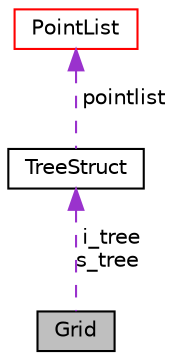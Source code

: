 digraph "Grid"
{
 // LATEX_PDF_SIZE
  edge [fontname="Helvetica",fontsize="10",labelfontname="Helvetica",labelfontsize="10"];
  node [fontname="Helvetica",fontsize="10",shape=record];
  Node1 [label="Grid",height=0.2,width=0.4,color="black", fillcolor="grey75", style="filled", fontcolor="black",tooltip="Structure to contain both source and image trees. It is not yet used, but may be useful."];
  Node2 -> Node1 [dir="back",color="darkorchid3",fontsize="10",style="dashed",label=" i_tree\ns_tree" ,fontname="Helvetica"];
  Node2 [label="TreeStruct",height=0.2,width=0.4,color="black", fillcolor="white", style="filled",URL="$struct_tree_struct.html",tooltip="Tree: Exported struct."];
  Node3 -> Node2 [dir="back",color="darkorchid3",fontsize="10",style="dashed",label=" pointlist" ,fontname="Helvetica"];
  Node3 [label="PointList",height=0.2,width=0.4,color="red", fillcolor="white", style="filled",URL="$struct_point_list.html",tooltip="link list for points, uses the linking pointers within the Point type unlike Kist"];
}
